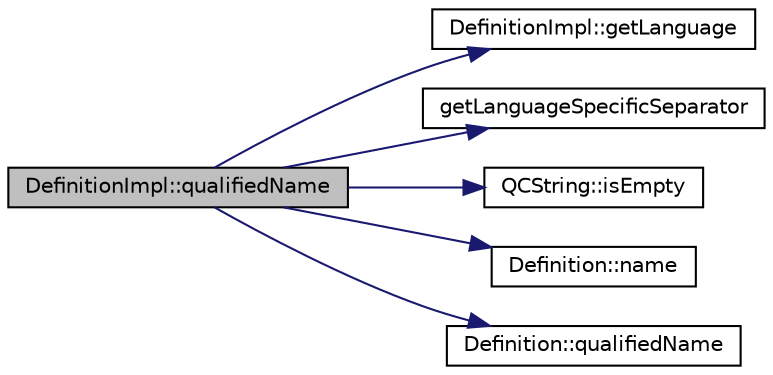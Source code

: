 digraph "DefinitionImpl::qualifiedName"
{
 // LATEX_PDF_SIZE
  edge [fontname="Helvetica",fontsize="10",labelfontname="Helvetica",labelfontsize="10"];
  node [fontname="Helvetica",fontsize="10",shape=record];
  rankdir="LR";
  Node1 [label="DefinitionImpl::qualifiedName",height=0.2,width=0.4,color="black", fillcolor="grey75", style="filled", fontcolor="black",tooltip=" "];
  Node1 -> Node2 [color="midnightblue",fontsize="10",style="solid"];
  Node2 [label="DefinitionImpl::getLanguage",height=0.2,width=0.4,color="black", fillcolor="white", style="filled",URL="$classDefinitionImpl.html#a46bae05e8d3e580178fb49cef5b0d362",tooltip=" "];
  Node1 -> Node3 [color="midnightblue",fontsize="10",style="solid"];
  Node3 [label="getLanguageSpecificSeparator",height=0.2,width=0.4,color="black", fillcolor="white", style="filled",URL="$util_8cpp.html#aab590e3dd52a9375bb3afe31dc6f8609",tooltip=" "];
  Node1 -> Node4 [color="midnightblue",fontsize="10",style="solid"];
  Node4 [label="QCString::isEmpty",height=0.2,width=0.4,color="black", fillcolor="white", style="filled",URL="$classQCString.html#a621c4090d69ad7d05ef8e5234376c3d8",tooltip=" "];
  Node1 -> Node5 [color="midnightblue",fontsize="10",style="solid"];
  Node5 [label="Definition::name",height=0.2,width=0.4,color="black", fillcolor="white", style="filled",URL="$classDefinition.html#a9374fedd7f64fea7e0e164302d1a9e61",tooltip=" "];
  Node1 -> Node6 [color="midnightblue",fontsize="10",style="solid"];
  Node6 [label="Definition::qualifiedName",height=0.2,width=0.4,color="black", fillcolor="white", style="filled",URL="$classDefinition.html#ac3bc44bb9d5b4c8d1957f06222a5e0d7",tooltip=" "];
}
